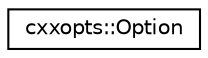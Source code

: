 digraph "Graphical Class Hierarchy"
{
 // LATEX_PDF_SIZE
  edge [fontname="Helvetica",fontsize="10",labelfontname="Helvetica",labelfontsize="10"];
  node [fontname="Helvetica",fontsize="10",shape=record];
  rankdir="LR";
  Node0 [label="cxxopts::Option",height=0.2,width=0.4,color="black", fillcolor="white", style="filled",URL="$structcxxopts_1_1_option.html",tooltip=" "];
}
